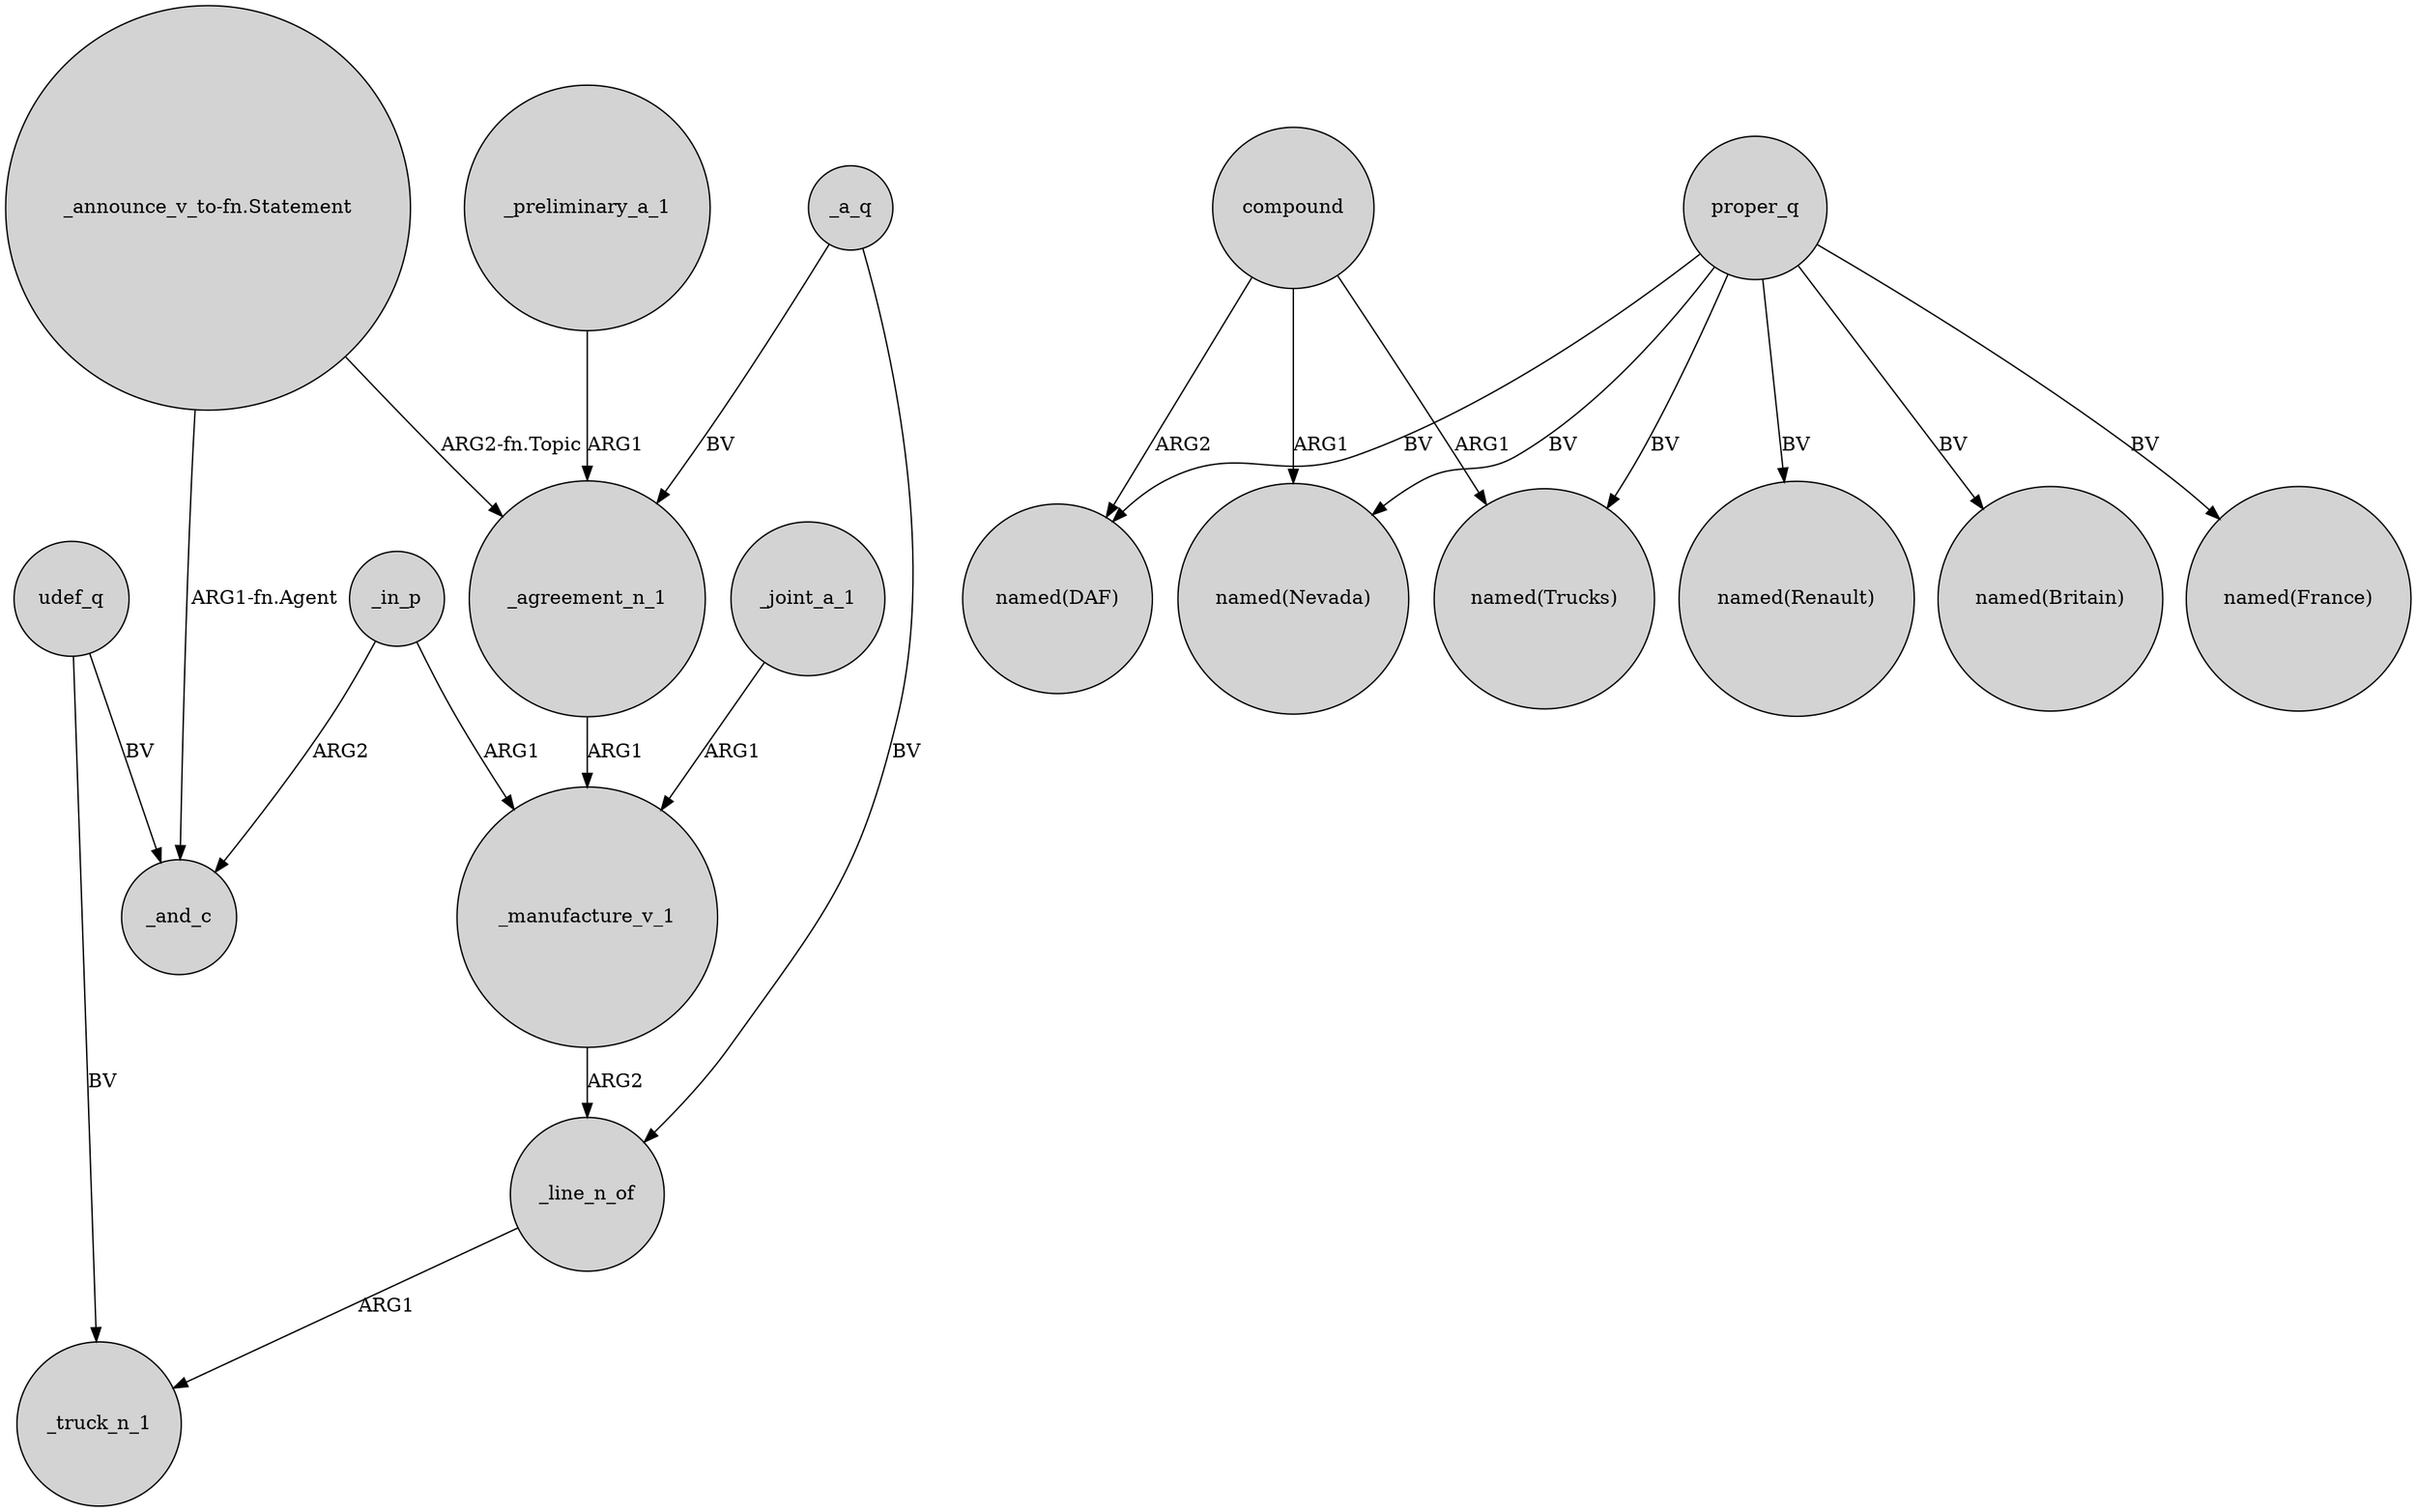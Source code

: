 digraph {
	node [shape=circle style=filled]
	_joint_a_1 -> _manufacture_v_1 [label=ARG1]
	proper_q -> "named(Nevada)" [label=BV]
	proper_q -> "named(Trucks)" [label=BV]
	proper_q -> "named(France)" [label=BV]
	proper_q -> "named(Renault)" [label=BV]
	"_announce_v_to-fn.Statement" -> _and_c [label="ARG1-fn.Agent"]
	_manufacture_v_1 -> _line_n_of [label=ARG2]
	_line_n_of -> _truck_n_1 [label=ARG1]
	_a_q -> _line_n_of [label=BV]
	proper_q -> "named(DAF)" [label=BV]
	compound -> "named(Nevada)" [label=ARG1]
	udef_q -> _truck_n_1 [label=BV]
	_in_p -> _manufacture_v_1 [label=ARG1]
	_a_q -> _agreement_n_1 [label=BV]
	_preliminary_a_1 -> _agreement_n_1 [label=ARG1]
	compound -> "named(Trucks)" [label=ARG1]
	udef_q -> _and_c [label=BV]
	_in_p -> _and_c [label=ARG2]
	compound -> "named(DAF)" [label=ARG2]
	"_announce_v_to-fn.Statement" -> _agreement_n_1 [label="ARG2-fn.Topic"]
	_agreement_n_1 -> _manufacture_v_1 [label=ARG1]
	proper_q -> "named(Britain)" [label=BV]
}
